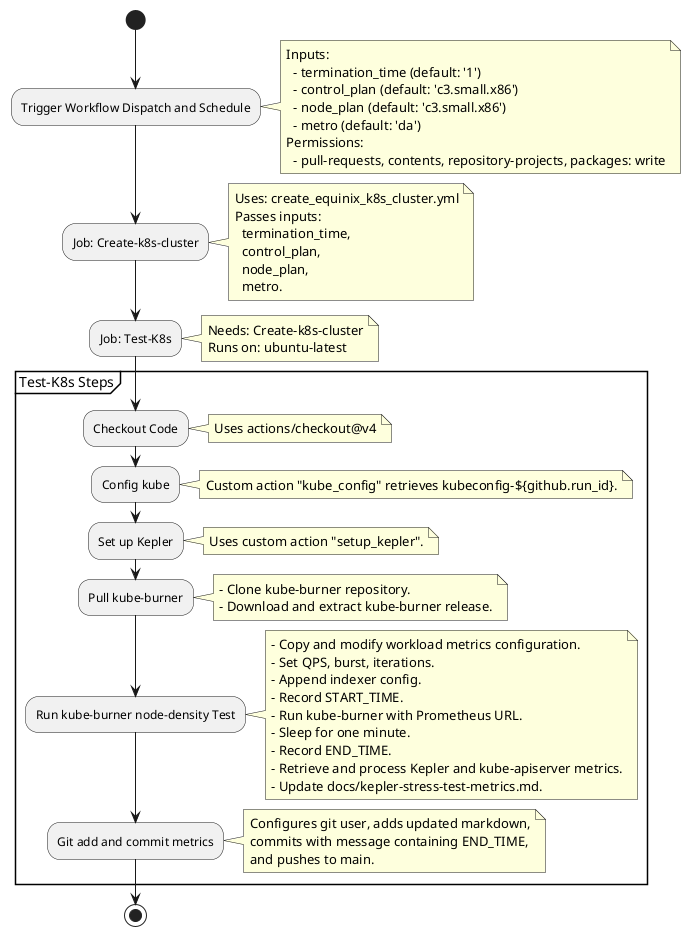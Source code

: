 @startuml
!define RECTANGLE class

start

:Trigger Workflow Dispatch and Schedule;
note right
  Inputs:
    - termination_time (default: '1')
    - control_plan (default: 'c3.small.x86')
    - node_plan (default: 'c3.small.x86')
    - metro (default: 'da')
  Permissions:
    - pull-requests, contents, repository-projects, packages: write
end note

:Job: Create-k8s-cluster;
note right
  Uses: create_equinix_k8s_cluster.yml
  Passes inputs:
    termination_time,
    control_plan,
    node_plan,
    metro.
end note

:Job: Test-K8s;
note right
  Needs: Create-k8s-cluster
  Runs on: ubuntu-latest
end note

partition "Test-K8s Steps" {
    :Checkout Code;
    note right
      Uses actions/checkout@v4
    end note

    :Config kube;
    note right
      Custom action "kube_config" retrieves kubeconfig-${github.run_id}.
    end note

    :Set up Kepler;
    note right
      Uses custom action "setup_kepler".
    end note

    :Pull kube-burner;
    note right
      - Clone kube-burner repository.
      - Download and extract kube-burner release.
    end note

    :Run kube-burner node-density Test;
    note right
      - Copy and modify workload metrics configuration.
      - Set QPS, burst, iterations.
      - Append indexer config.
      - Record START_TIME.
      - Run kube-burner with Prometheus URL.
      - Sleep for one minute.
      - Record END_TIME.
      - Retrieve and process Kepler and kube-apiserver metrics.
      - Update docs/kepler-stress-test-metrics.md.
    end note

    :Git add and commit metrics;
    note right
      Configures git user, adds updated markdown,
      commits with message containing END_TIME,
      and pushes to main.
    end note
}

stop
@enduml
